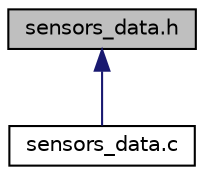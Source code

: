 digraph "sensors_data.h"
{
 // LATEX_PDF_SIZE
  edge [fontname="Helvetica",fontsize="10",labelfontname="Helvetica",labelfontsize="10"];
  node [fontname="Helvetica",fontsize="10",shape=record];
  Node1 [label="sensors_data.h",height=0.2,width=0.4,color="black", fillcolor="grey75", style="filled", fontcolor="black",tooltip="Header for configuration."];
  Node1 -> Node2 [dir="back",color="midnightblue",fontsize="10",style="solid",fontname="Helvetica"];
  Node2 [label="sensors_data.c",height=0.2,width=0.4,color="black", fillcolor="white", style="filled",URL="$sensors__data_8c.html",tooltip="Manage sensors of STM32L475 IoT board."];
}
